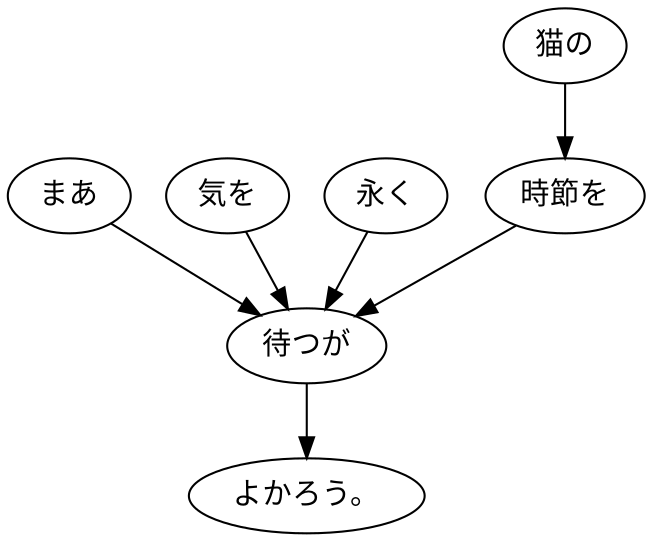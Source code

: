digraph graph119 {
	node0 [label="まあ"];
	node1 [label="気を"];
	node2 [label="永く"];
	node3 [label="猫の"];
	node4 [label="時節を"];
	node5 [label="待つが"];
	node6 [label="よかろう。"];
	node0 -> node5;
	node1 -> node5;
	node2 -> node5;
	node3 -> node4;
	node4 -> node5;
	node5 -> node6;
}
